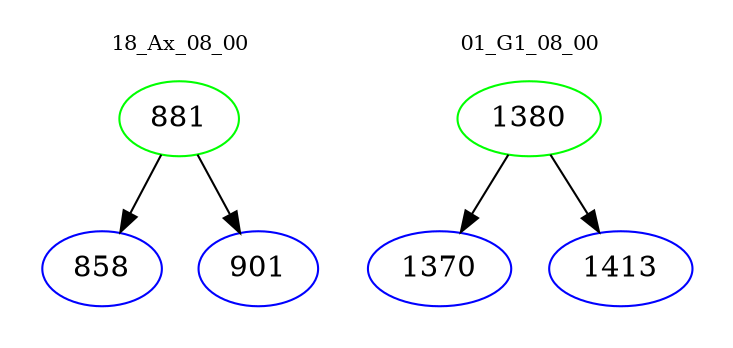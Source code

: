 digraph{
subgraph cluster_0 {
color = white
label = "18_Ax_08_00";
fontsize=10;
T0_881 [label="881", color="green"]
T0_881 -> T0_858 [color="black"]
T0_858 [label="858", color="blue"]
T0_881 -> T0_901 [color="black"]
T0_901 [label="901", color="blue"]
}
subgraph cluster_1 {
color = white
label = "01_G1_08_00";
fontsize=10;
T1_1380 [label="1380", color="green"]
T1_1380 -> T1_1370 [color="black"]
T1_1370 [label="1370", color="blue"]
T1_1380 -> T1_1413 [color="black"]
T1_1413 [label="1413", color="blue"]
}
}
